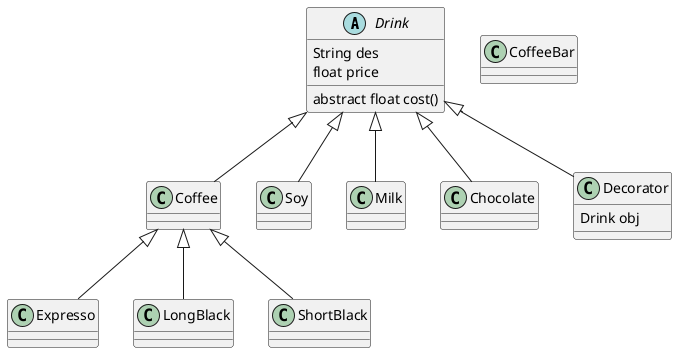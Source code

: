 @startuml

abstract class Drink
Drink : String des
Drink : float price
Drink : abstract float cost()

class Coffee
class Expresso
class LongBlack
class ShortBlack

class Soy
class Milk
class Chocolate
class Decorator
Decorator : Drink obj
class CoffeeBar

Drink <|-- Coffee
Drink <|-- Soy
Drink <|-- Milk
Drink <|-- Chocolate
Drink <|-- Decorator
Coffee <|-- Expresso
Coffee <|-- LongBlack
Coffee <|-- ShortBlack

@enduml